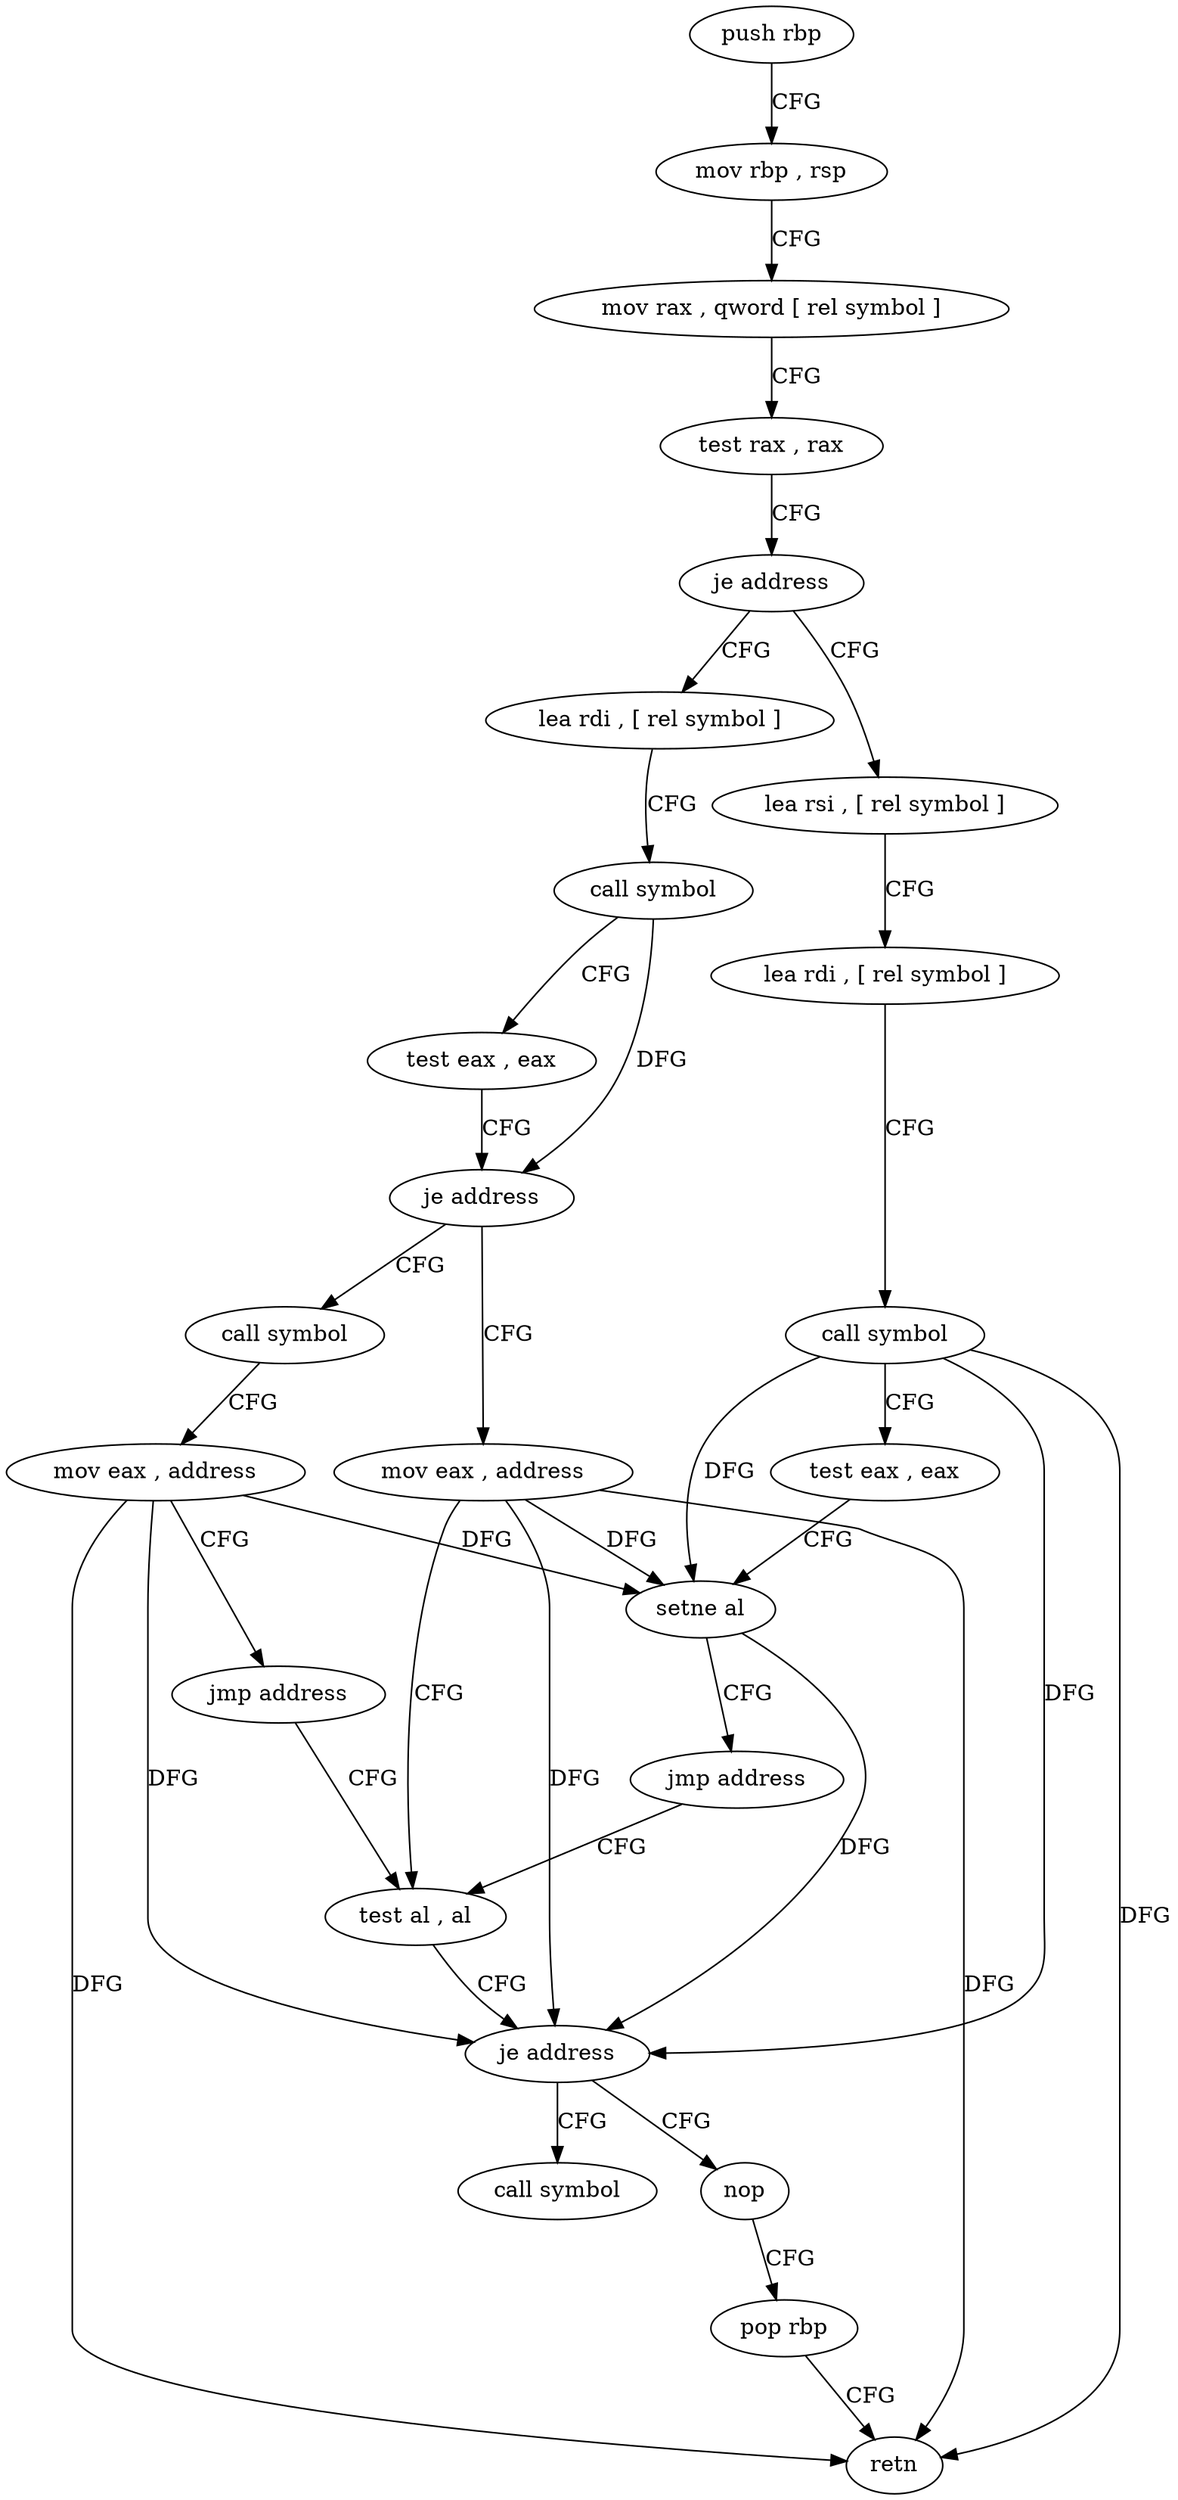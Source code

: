 digraph "func" {
"211693" [label = "push rbp" ]
"211694" [label = "mov rbp , rsp" ]
"211697" [label = "mov rax , qword [ rel symbol ]" ]
"211704" [label = "test rax , rax" ]
"211707" [label = "je address" ]
"211735" [label = "lea rdi , [ rel symbol ]" ]
"211709" [label = "lea rsi , [ rel symbol ]" ]
"211742" [label = "call symbol" ]
"211747" [label = "test eax , eax" ]
"211749" [label = "je address" ]
"211763" [label = "mov eax , address" ]
"211751" [label = "call symbol" ]
"211716" [label = "lea rdi , [ rel symbol ]" ]
"211723" [label = "call symbol" ]
"211728" [label = "test eax , eax" ]
"211730" [label = "setne al" ]
"211733" [label = "jmp address" ]
"211768" [label = "test al , al" ]
"211756" [label = "mov eax , address" ]
"211761" [label = "jmp address" ]
"211770" [label = "je address" ]
"211777" [label = "nop" ]
"211772" [label = "call symbol" ]
"211778" [label = "pop rbp" ]
"211779" [label = "retn" ]
"211693" -> "211694" [ label = "CFG" ]
"211694" -> "211697" [ label = "CFG" ]
"211697" -> "211704" [ label = "CFG" ]
"211704" -> "211707" [ label = "CFG" ]
"211707" -> "211735" [ label = "CFG" ]
"211707" -> "211709" [ label = "CFG" ]
"211735" -> "211742" [ label = "CFG" ]
"211709" -> "211716" [ label = "CFG" ]
"211742" -> "211747" [ label = "CFG" ]
"211742" -> "211749" [ label = "DFG" ]
"211747" -> "211749" [ label = "CFG" ]
"211749" -> "211763" [ label = "CFG" ]
"211749" -> "211751" [ label = "CFG" ]
"211763" -> "211768" [ label = "CFG" ]
"211763" -> "211730" [ label = "DFG" ]
"211763" -> "211770" [ label = "DFG" ]
"211763" -> "211779" [ label = "DFG" ]
"211751" -> "211756" [ label = "CFG" ]
"211716" -> "211723" [ label = "CFG" ]
"211723" -> "211728" [ label = "CFG" ]
"211723" -> "211730" [ label = "DFG" ]
"211723" -> "211770" [ label = "DFG" ]
"211723" -> "211779" [ label = "DFG" ]
"211728" -> "211730" [ label = "CFG" ]
"211730" -> "211733" [ label = "CFG" ]
"211730" -> "211770" [ label = "DFG" ]
"211733" -> "211768" [ label = "CFG" ]
"211768" -> "211770" [ label = "CFG" ]
"211756" -> "211761" [ label = "CFG" ]
"211756" -> "211730" [ label = "DFG" ]
"211756" -> "211770" [ label = "DFG" ]
"211756" -> "211779" [ label = "DFG" ]
"211761" -> "211768" [ label = "CFG" ]
"211770" -> "211777" [ label = "CFG" ]
"211770" -> "211772" [ label = "CFG" ]
"211777" -> "211778" [ label = "CFG" ]
"211778" -> "211779" [ label = "CFG" ]
}
